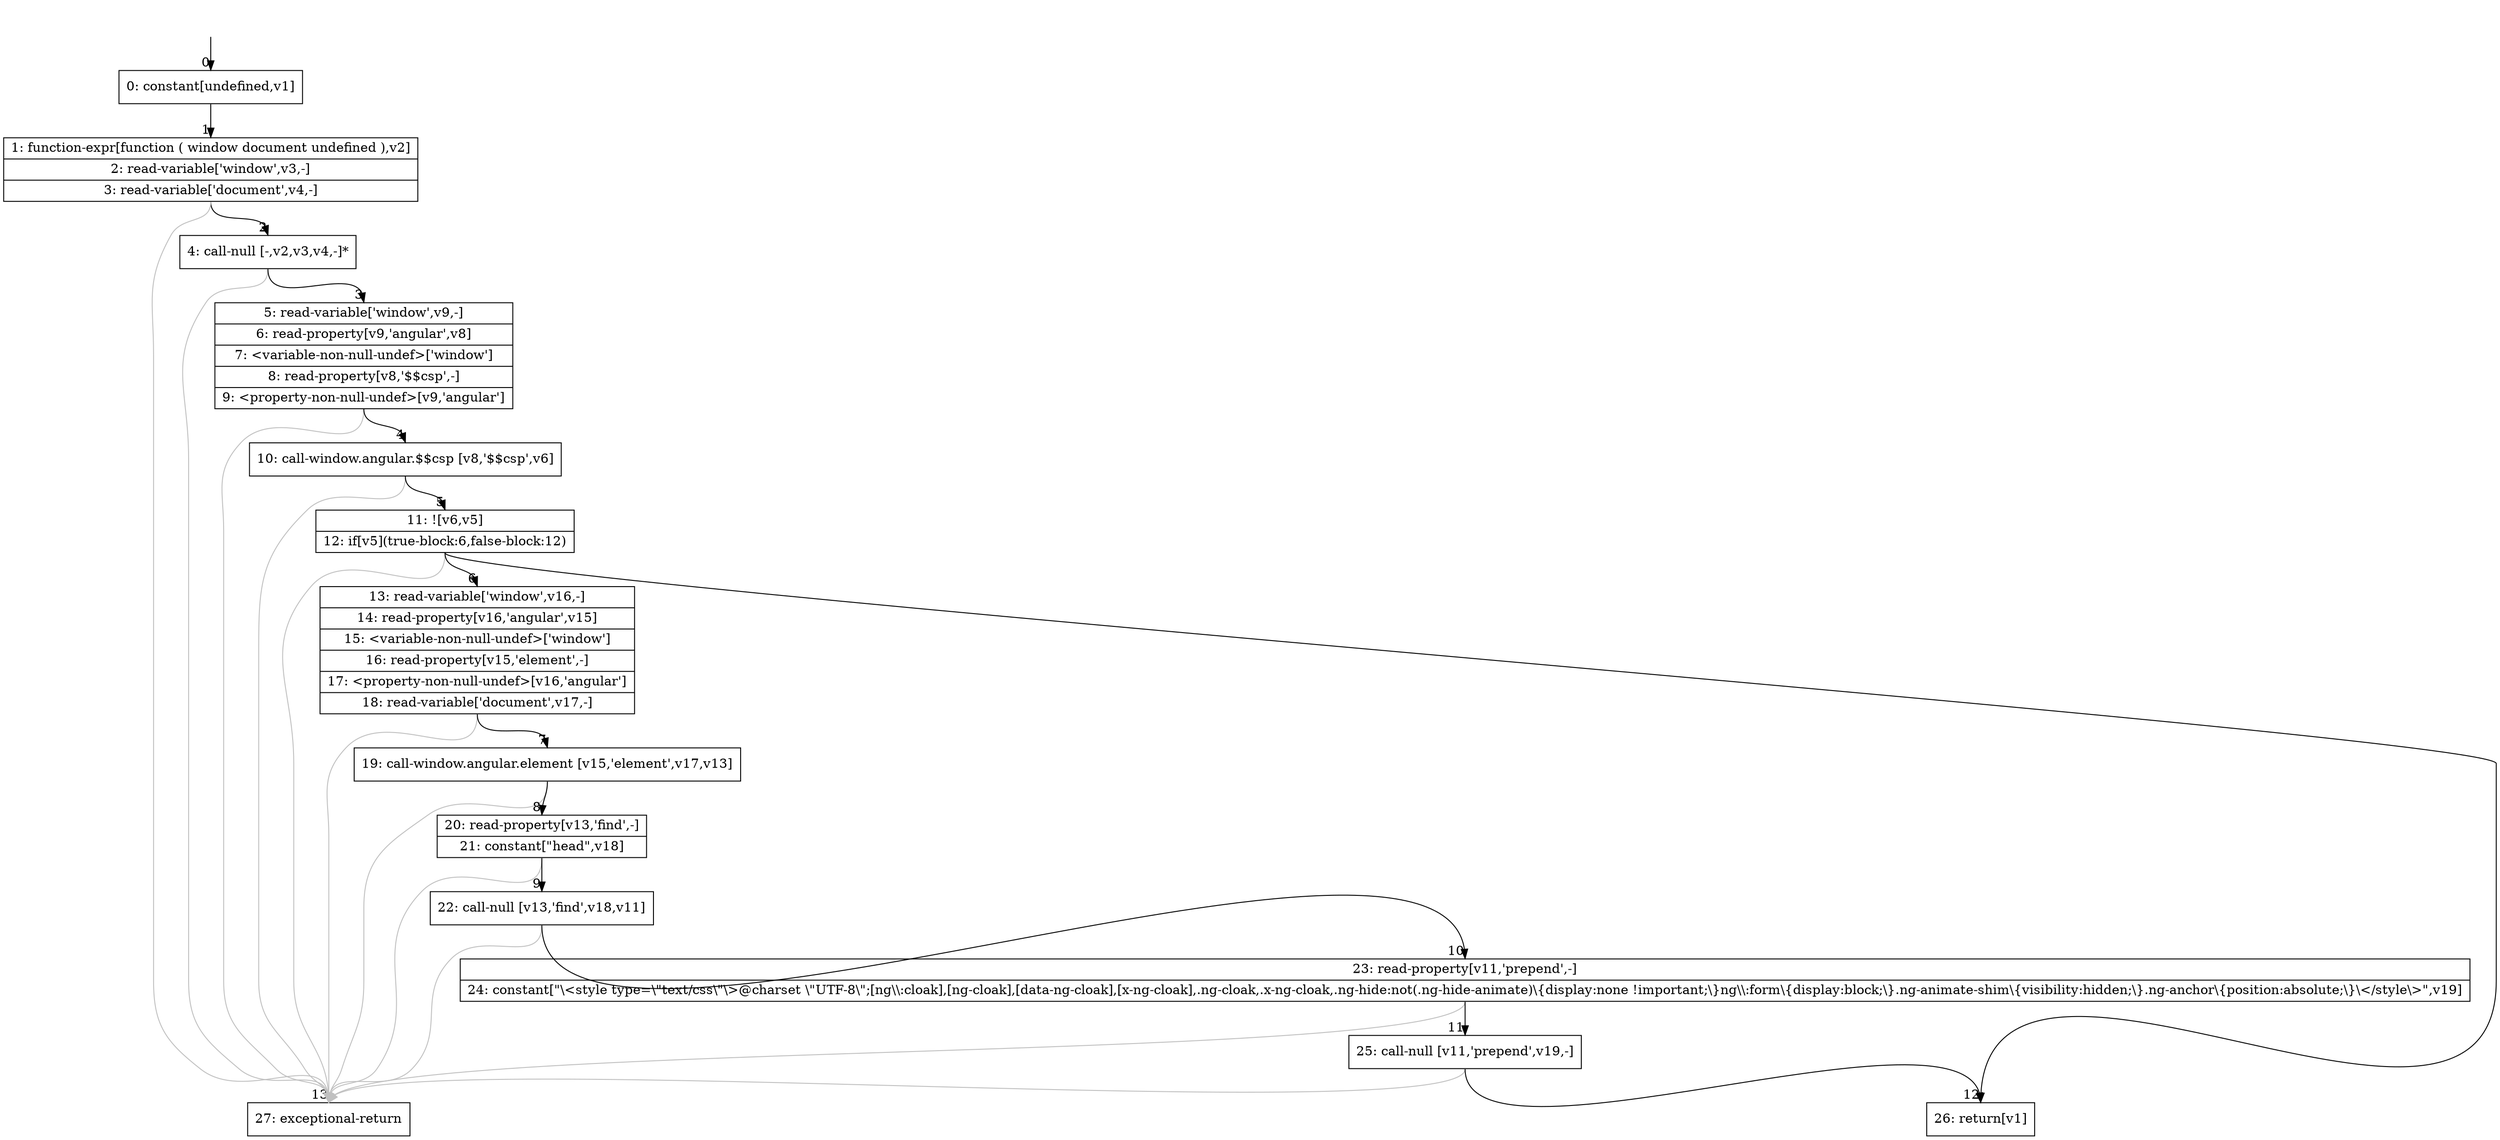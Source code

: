 digraph {
rankdir="TD"
BB_entry0[shape=none,label=""];
BB_entry0 -> BB0 [tailport=s, headport=n, headlabel="    0"]
BB0 [shape=record label="{0: constant[undefined,v1]}" ] 
BB0 -> BB1 [tailport=s, headport=n, headlabel="      1"]
BB1 [shape=record label="{1: function-expr[function ( window document undefined ),v2]|2: read-variable['window',v3,-]|3: read-variable['document',v4,-]}" ] 
BB1 -> BB2 [tailport=s, headport=n, headlabel="      2"]
BB1 -> BB13 [tailport=s, headport=n, color=gray, headlabel="      13"]
BB2 [shape=record label="{4: call-null [-,v2,v3,v4,-]*}" ] 
BB2 -> BB3 [tailport=s, headport=n, headlabel="      3"]
BB2 -> BB13 [tailport=s, headport=n, color=gray]
BB3 [shape=record label="{5: read-variable['window',v9,-]|6: read-property[v9,'angular',v8]|7: \<variable-non-null-undef\>['window']|8: read-property[v8,'$$csp',-]|9: \<property-non-null-undef\>[v9,'angular']}" ] 
BB3 -> BB4 [tailport=s, headport=n, headlabel="      4"]
BB3 -> BB13 [tailport=s, headport=n, color=gray]
BB4 [shape=record label="{10: call-window.angular.$$csp [v8,'$$csp',v6]}" ] 
BB4 -> BB5 [tailport=s, headport=n, headlabel="      5"]
BB4 -> BB13 [tailport=s, headport=n, color=gray]
BB5 [shape=record label="{11: ![v6,v5]|12: if[v5](true-block:6,false-block:12)}" ] 
BB5 -> BB12 [tailport=s, headport=n, headlabel="      12"]
BB5 -> BB6 [tailport=s, headport=n, headlabel="      6"]
BB5 -> BB13 [tailport=s, headport=n, color=gray]
BB6 [shape=record label="{13: read-variable['window',v16,-]|14: read-property[v16,'angular',v15]|15: \<variable-non-null-undef\>['window']|16: read-property[v15,'element',-]|17: \<property-non-null-undef\>[v16,'angular']|18: read-variable['document',v17,-]}" ] 
BB6 -> BB7 [tailport=s, headport=n, headlabel="      7"]
BB6 -> BB13 [tailport=s, headport=n, color=gray]
BB7 [shape=record label="{19: call-window.angular.element [v15,'element',v17,v13]}" ] 
BB7 -> BB8 [tailport=s, headport=n, headlabel="      8"]
BB7 -> BB13 [tailport=s, headport=n, color=gray]
BB8 [shape=record label="{20: read-property[v13,'find',-]|21: constant[\"head\",v18]}" ] 
BB8 -> BB9 [tailport=s, headport=n, headlabel="      9"]
BB8 -> BB13 [tailport=s, headport=n, color=gray]
BB9 [shape=record label="{22: call-null [v13,'find',v18,v11]}" ] 
BB9 -> BB10 [tailport=s, headport=n, headlabel="      10"]
BB9 -> BB13 [tailport=s, headport=n, color=gray]
BB10 [shape=record label="{23: read-property[v11,'prepend',-]|24: constant[\"\\\<style type=\\\"text/css\\\"\\\>@charset \\\"UTF-8\\\";[ng\\\\:cloak],[ng-cloak],[data-ng-cloak],[x-ng-cloak],.ng-cloak,.x-ng-cloak,.ng-hide:not(.ng-hide-animate)\\\{display:none !important;\\\}ng\\\\:form\\\{display:block;\\\}.ng-animate-shim\\\{visibility:hidden;\\\}.ng-anchor\\\{position:absolute;\\\}\\\</style\\\>\",v19]}" ] 
BB10 -> BB11 [tailport=s, headport=n, headlabel="      11"]
BB10 -> BB13 [tailport=s, headport=n, color=gray]
BB11 [shape=record label="{25: call-null [v11,'prepend',v19,-]}" ] 
BB11 -> BB12 [tailport=s, headport=n]
BB11 -> BB13 [tailport=s, headport=n, color=gray]
BB12 [shape=record label="{26: return[v1]}" ] 
BB13 [shape=record label="{27: exceptional-return}" ] 
//#$~ 1
}
